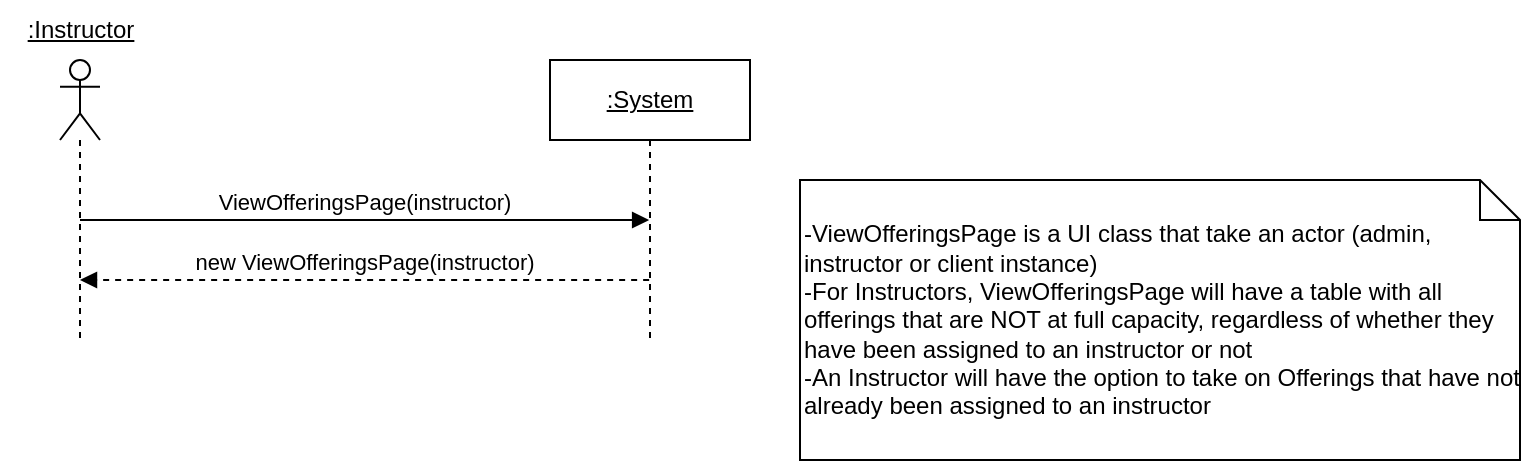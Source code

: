 <mxfile version="24.8.0">
  <diagram name="Page-1" id="2YBvvXClWsGukQMizWep">
    <mxGraphModel dx="819" dy="426" grid="1" gridSize="10" guides="1" tooltips="1" connect="1" arrows="1" fold="1" page="1" pageScale="1" pageWidth="850" pageHeight="1100" math="0" shadow="0">
      <root>
        <mxCell id="0" />
        <mxCell id="1" parent="0" />
        <mxCell id="QT0idfkxXLzTyoDSYEQH-2" value="" style="shape=umlLifeline;perimeter=lifelinePerimeter;whiteSpace=wrap;html=1;container=1;dropTarget=0;collapsible=0;recursiveResize=0;outlineConnect=0;portConstraint=eastwest;newEdgeStyle={&quot;curved&quot;:0,&quot;rounded&quot;:0};participant=umlActor;" parent="1" vertex="1">
          <mxGeometry x="80" y="50" width="20" height="140" as="geometry" />
        </mxCell>
        <mxCell id="QT0idfkxXLzTyoDSYEQH-3" value="&lt;u&gt;:Instructor&lt;/u&gt;" style="text;html=1;align=center;verticalAlign=middle;resizable=0;points=[];autosize=1;strokeColor=none;fillColor=none;" parent="1" vertex="1">
          <mxGeometry x="50" y="20" width="80" height="30" as="geometry" />
        </mxCell>
        <mxCell id="QT0idfkxXLzTyoDSYEQH-4" value="&lt;u&gt;:System&lt;/u&gt;" style="shape=umlLifeline;perimeter=lifelinePerimeter;whiteSpace=wrap;html=1;container=1;dropTarget=0;collapsible=0;recursiveResize=0;outlineConnect=0;portConstraint=eastwest;newEdgeStyle={&quot;curved&quot;:0,&quot;rounded&quot;:0};" parent="1" vertex="1">
          <mxGeometry x="325" y="50" width="100" height="140" as="geometry" />
        </mxCell>
        <mxCell id="QT0idfkxXLzTyoDSYEQH-15" value="ViewOfferingsPage(instructor)" style="html=1;verticalAlign=bottom;endArrow=block;edgeStyle=elbowEdgeStyle;elbow=vertical;curved=0;rounded=0;" parent="1" edge="1">
          <mxGeometry x="0.0" relative="1" as="geometry">
            <mxPoint x="89.999" y="130" as="sourcePoint" />
            <Array as="points">
              <mxPoint x="180.07" y="130" />
            </Array>
            <mxPoint x="374.57" y="130" as="targetPoint" />
            <mxPoint as="offset" />
          </mxGeometry>
        </mxCell>
        <mxCell id="QT0idfkxXLzTyoDSYEQH-17" value="new ViewOfferingsPage(instructor)" style="html=1;verticalAlign=bottom;endArrow=block;edgeStyle=elbowEdgeStyle;elbow=vertical;curved=0;rounded=0;dashed=1;" parent="1" edge="1">
          <mxGeometry relative="1" as="geometry">
            <mxPoint x="374.57" y="160" as="sourcePoint" />
            <Array as="points">
              <mxPoint x="180.07" y="160" />
            </Array>
            <mxPoint x="89.999" y="160" as="targetPoint" />
            <mxPoint as="offset" />
          </mxGeometry>
        </mxCell>
        <mxCell id="wPXZ8VNcLeqiLXzsY5N9-1" value="&lt;div&gt;-ViewOfferingsPage is a UI class that take an actor (admin, instructor or client instance)&lt;/div&gt;-For Instructors, ViewOfferingsPage will have a table with all offerings that are NOT at full capacity, regardless of whether they have been assigned to an instructor or not&lt;div&gt;-An Instructor will have the option to take on Offerings that have not already been assigned to an instructor&lt;/div&gt;" style="shape=note;size=20;whiteSpace=wrap;html=1;align=left;" parent="1" vertex="1">
          <mxGeometry x="450" y="110" width="360" height="140" as="geometry" />
        </mxCell>
      </root>
    </mxGraphModel>
  </diagram>
</mxfile>
